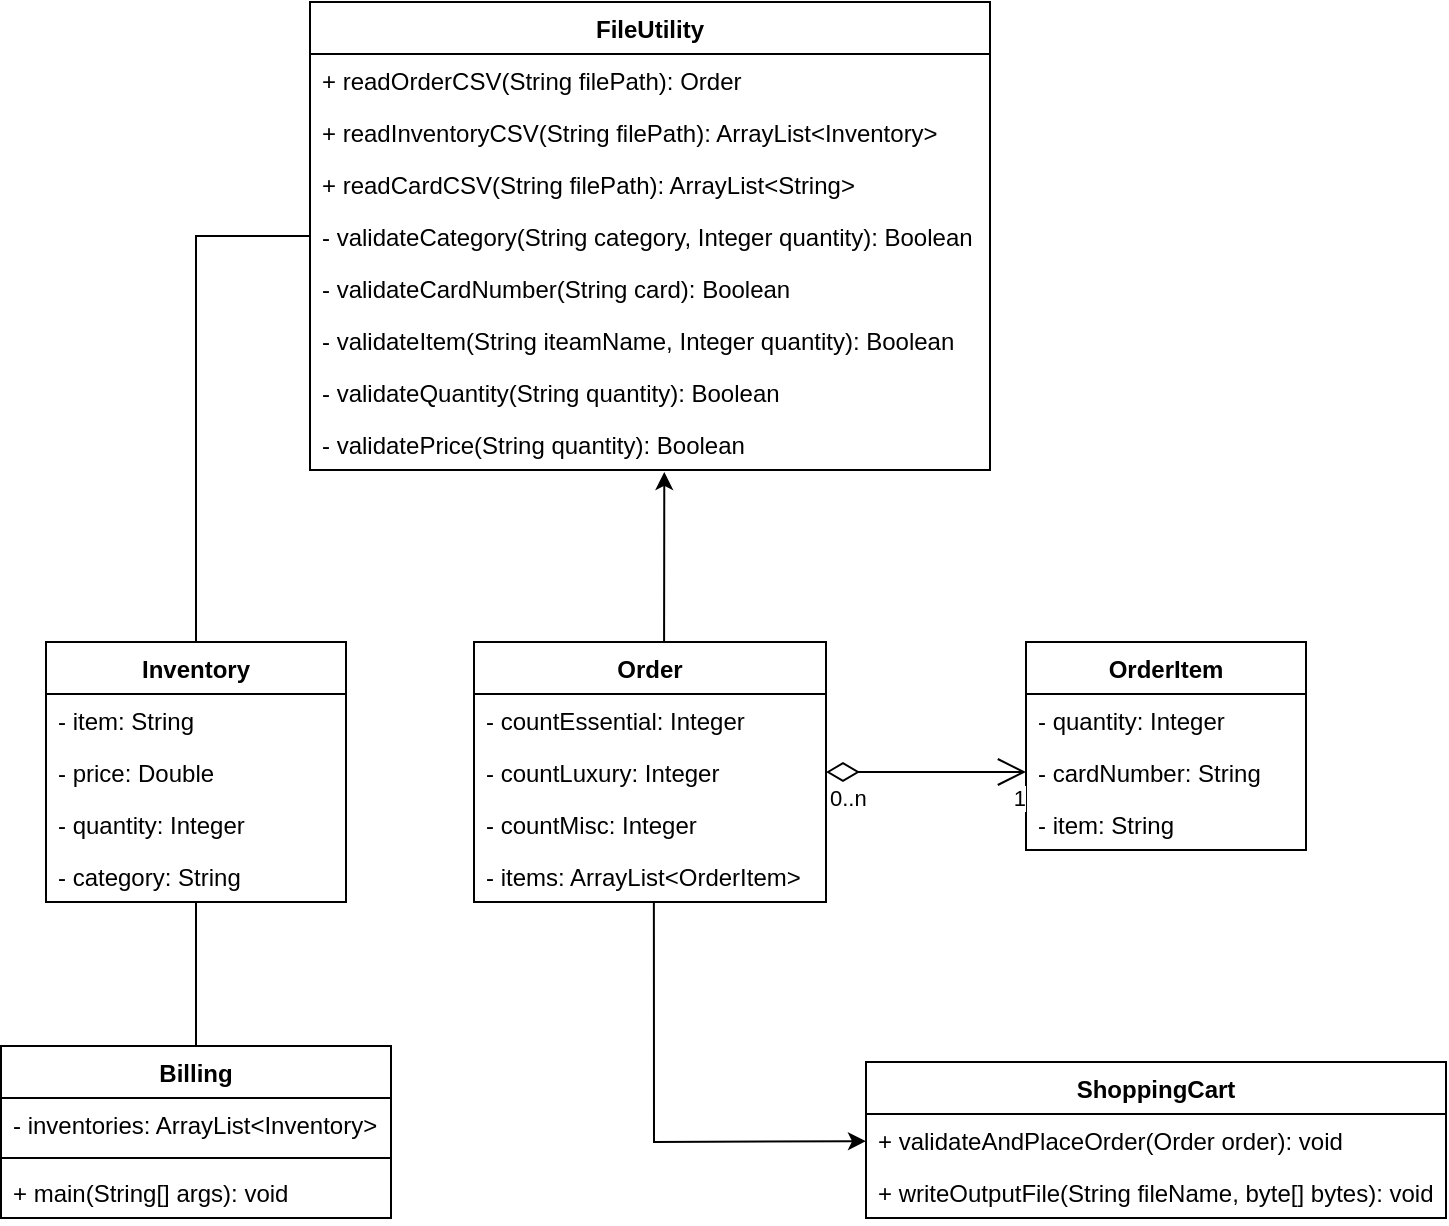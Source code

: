 <mxfile version="17.4.0" type="device"><diagram id="C5RBs43oDa-KdzZeNtuy" name="Page-1"><mxGraphModel dx="1183" dy="1809" grid="1" gridSize="10" guides="1" tooltips="1" connect="1" arrows="1" fold="1" page="1" pageScale="1" pageWidth="827" pageHeight="1169" math="0" shadow="0"><root><mxCell id="WIyWlLk6GJQsqaUBKTNV-0"/><mxCell id="WIyWlLk6GJQsqaUBKTNV-1" parent="WIyWlLk6GJQsqaUBKTNV-0"/><mxCell id="XQGxl6gi4XOAoEwXHrOH-58" style="edgeStyle=orthogonalEdgeStyle;rounded=0;orthogonalLoop=1;jettySize=auto;html=1;endArrow=none;endFill=0;" edge="1" parent="WIyWlLk6GJQsqaUBKTNV-1" source="XQGxl6gi4XOAoEwXHrOH-0" target="XQGxl6gi4XOAoEwXHrOH-44"><mxGeometry relative="1" as="geometry"/></mxCell><object label="Inventory" f="" id="XQGxl6gi4XOAoEwXHrOH-0"><mxCell style="swimlane;fontStyle=1;childLayout=stackLayout;horizontal=1;startSize=26;fillColor=none;horizontalStack=0;resizeParent=1;resizeParentMax=0;resizeLast=0;collapsible=1;marginBottom=0;" vertex="1" parent="WIyWlLk6GJQsqaUBKTNV-1"><mxGeometry x="80" y="280" width="150" height="130" as="geometry"/></mxCell></object><mxCell id="XQGxl6gi4XOAoEwXHrOH-1" value="- item: String" style="text;strokeColor=none;fillColor=none;align=left;verticalAlign=top;spacingLeft=4;spacingRight=4;overflow=hidden;rotatable=0;points=[[0,0.5],[1,0.5]];portConstraint=eastwest;" vertex="1" parent="XQGxl6gi4XOAoEwXHrOH-0"><mxGeometry y="26" width="150" height="26" as="geometry"/></mxCell><mxCell id="XQGxl6gi4XOAoEwXHrOH-2" value="- price: Double" style="text;strokeColor=none;fillColor=none;align=left;verticalAlign=top;spacingLeft=4;spacingRight=4;overflow=hidden;rotatable=0;points=[[0,0.5],[1,0.5]];portConstraint=eastwest;" vertex="1" parent="XQGxl6gi4XOAoEwXHrOH-0"><mxGeometry y="52" width="150" height="26" as="geometry"/></mxCell><mxCell id="XQGxl6gi4XOAoEwXHrOH-3" value="- quantity: Integer" style="text;strokeColor=none;fillColor=none;align=left;verticalAlign=top;spacingLeft=4;spacingRight=4;overflow=hidden;rotatable=0;points=[[0,0.5],[1,0.5]];portConstraint=eastwest;" vertex="1" parent="XQGxl6gi4XOAoEwXHrOH-0"><mxGeometry y="78" width="150" height="26" as="geometry"/></mxCell><mxCell id="XQGxl6gi4XOAoEwXHrOH-5" value="- category: String" style="text;strokeColor=none;fillColor=none;align=left;verticalAlign=top;spacingLeft=4;spacingRight=4;overflow=hidden;rotatable=0;points=[[0,0.5],[1,0.5]];portConstraint=eastwest;" vertex="1" parent="XQGxl6gi4XOAoEwXHrOH-0"><mxGeometry y="104" width="150" height="26" as="geometry"/></mxCell><mxCell id="XQGxl6gi4XOAoEwXHrOH-6" value="ShoppingCart" style="swimlane;fontStyle=1;align=center;verticalAlign=top;childLayout=stackLayout;horizontal=1;startSize=26;horizontalStack=0;resizeParent=1;resizeParentMax=0;resizeLast=0;collapsible=1;marginBottom=0;" vertex="1" parent="WIyWlLk6GJQsqaUBKTNV-1"><mxGeometry x="490" y="490" width="290" height="78" as="geometry"/></mxCell><mxCell id="XQGxl6gi4XOAoEwXHrOH-9" value="+ validateAndPlaceOrder(Order order): void" style="text;strokeColor=none;fillColor=none;align=left;verticalAlign=top;spacingLeft=4;spacingRight=4;overflow=hidden;rotatable=0;points=[[0,0.5],[1,0.5]];portConstraint=eastwest;" vertex="1" parent="XQGxl6gi4XOAoEwXHrOH-6"><mxGeometry y="26" width="290" height="26" as="geometry"/></mxCell><mxCell id="XQGxl6gi4XOAoEwXHrOH-10" value="+ writeOutputFile(String fileName, byte[] bytes): void" style="text;strokeColor=none;fillColor=none;align=left;verticalAlign=top;spacingLeft=4;spacingRight=4;overflow=hidden;rotatable=0;points=[[0,0.5],[1,0.5]];portConstraint=eastwest;" vertex="1" parent="XQGxl6gi4XOAoEwXHrOH-6"><mxGeometry y="52" width="290" height="26" as="geometry"/></mxCell><mxCell id="XQGxl6gi4XOAoEwXHrOH-11" value="Order" style="swimlane;fontStyle=1;align=center;verticalAlign=top;childLayout=stackLayout;horizontal=1;startSize=26;horizontalStack=0;resizeParent=1;resizeParentMax=0;resizeLast=0;collapsible=1;marginBottom=0;" vertex="1" parent="WIyWlLk6GJQsqaUBKTNV-1"><mxGeometry x="294" y="280" width="176" height="130" as="geometry"/></mxCell><mxCell id="XQGxl6gi4XOAoEwXHrOH-17" value="- countEssential: Integer" style="text;strokeColor=none;fillColor=none;align=left;verticalAlign=top;spacingLeft=4;spacingRight=4;overflow=hidden;rotatable=0;points=[[0,0.5],[1,0.5]];portConstraint=eastwest;" vertex="1" parent="XQGxl6gi4XOAoEwXHrOH-11"><mxGeometry y="26" width="176" height="26" as="geometry"/></mxCell><mxCell id="XQGxl6gi4XOAoEwXHrOH-18" value="- countLuxury: Integer" style="text;strokeColor=none;fillColor=none;align=left;verticalAlign=top;spacingLeft=4;spacingRight=4;overflow=hidden;rotatable=0;points=[[0,0.5],[1,0.5]];portConstraint=eastwest;" vertex="1" parent="XQGxl6gi4XOAoEwXHrOH-11"><mxGeometry y="52" width="176" height="26" as="geometry"/></mxCell><mxCell id="XQGxl6gi4XOAoEwXHrOH-19" value="- countMisc: Integer" style="text;strokeColor=none;fillColor=none;align=left;verticalAlign=top;spacingLeft=4;spacingRight=4;overflow=hidden;rotatable=0;points=[[0,0.5],[1,0.5]];portConstraint=eastwest;" vertex="1" parent="XQGxl6gi4XOAoEwXHrOH-11"><mxGeometry y="78" width="176" height="26" as="geometry"/></mxCell><mxCell id="XQGxl6gi4XOAoEwXHrOH-20" value="- items: ArrayList&lt;OrderItem&gt;" style="text;strokeColor=none;fillColor=none;align=left;verticalAlign=top;spacingLeft=4;spacingRight=4;overflow=hidden;rotatable=0;points=[[0,0.5],[1,0.5]];portConstraint=eastwest;" vertex="1" parent="XQGxl6gi4XOAoEwXHrOH-11"><mxGeometry y="104" width="176" height="26" as="geometry"/></mxCell><mxCell id="XQGxl6gi4XOAoEwXHrOH-21" value="OrderItem" style="swimlane;fontStyle=1;childLayout=stackLayout;horizontal=1;startSize=26;fillColor=none;horizontalStack=0;resizeParent=1;resizeParentMax=0;resizeLast=0;collapsible=1;marginBottom=0;" vertex="1" parent="WIyWlLk6GJQsqaUBKTNV-1"><mxGeometry x="570" y="280" width="140" height="104" as="geometry"/></mxCell><mxCell id="XQGxl6gi4XOAoEwXHrOH-22" value="- quantity: Integer" style="text;strokeColor=none;fillColor=none;align=left;verticalAlign=top;spacingLeft=4;spacingRight=4;overflow=hidden;rotatable=0;points=[[0,0.5],[1,0.5]];portConstraint=eastwest;" vertex="1" parent="XQGxl6gi4XOAoEwXHrOH-21"><mxGeometry y="26" width="140" height="26" as="geometry"/></mxCell><mxCell id="XQGxl6gi4XOAoEwXHrOH-23" value="- cardNumber: String" style="text;strokeColor=none;fillColor=none;align=left;verticalAlign=top;spacingLeft=4;spacingRight=4;overflow=hidden;rotatable=0;points=[[0,0.5],[1,0.5]];portConstraint=eastwest;" vertex="1" parent="XQGxl6gi4XOAoEwXHrOH-21"><mxGeometry y="52" width="140" height="26" as="geometry"/></mxCell><mxCell id="XQGxl6gi4XOAoEwXHrOH-24" value="- item: String" style="text;strokeColor=none;fillColor=none;align=left;verticalAlign=top;spacingLeft=4;spacingRight=4;overflow=hidden;rotatable=0;points=[[0,0.5],[1,0.5]];portConstraint=eastwest;" vertex="1" parent="XQGxl6gi4XOAoEwXHrOH-21"><mxGeometry y="78" width="140" height="26" as="geometry"/></mxCell><mxCell id="XQGxl6gi4XOAoEwXHrOH-25" value="FileUtility" style="swimlane;fontStyle=1;align=center;verticalAlign=top;childLayout=stackLayout;horizontal=1;startSize=26;horizontalStack=0;resizeParent=1;resizeParentMax=0;resizeLast=0;collapsible=1;marginBottom=0;" vertex="1" parent="WIyWlLk6GJQsqaUBKTNV-1"><mxGeometry x="212" y="-40" width="340" height="234" as="geometry"/></mxCell><mxCell id="XQGxl6gi4XOAoEwXHrOH-28" value="+ readOrderCSV(String filePath): Order" style="text;strokeColor=none;fillColor=none;align=left;verticalAlign=top;spacingLeft=4;spacingRight=4;overflow=hidden;rotatable=0;points=[[0,0.5],[1,0.5]];portConstraint=eastwest;" vertex="1" parent="XQGxl6gi4XOAoEwXHrOH-25"><mxGeometry y="26" width="340" height="26" as="geometry"/></mxCell><mxCell id="XQGxl6gi4XOAoEwXHrOH-29" value="+ readInventoryCSV(String filePath): ArrayList&lt;Inventory&gt;" style="text;strokeColor=none;fillColor=none;align=left;verticalAlign=top;spacingLeft=4;spacingRight=4;overflow=hidden;rotatable=0;points=[[0,0.5],[1,0.5]];portConstraint=eastwest;" vertex="1" parent="XQGxl6gi4XOAoEwXHrOH-25"><mxGeometry y="52" width="340" height="26" as="geometry"/></mxCell><mxCell id="XQGxl6gi4XOAoEwXHrOH-30" value="+ readCardCSV(String filePath): ArrayList&lt;String&gt;" style="text;strokeColor=none;fillColor=none;align=left;verticalAlign=top;spacingLeft=4;spacingRight=4;overflow=hidden;rotatable=0;points=[[0,0.5],[1,0.5]];portConstraint=eastwest;" vertex="1" parent="XQGxl6gi4XOAoEwXHrOH-25"><mxGeometry y="78" width="340" height="26" as="geometry"/></mxCell><mxCell id="XQGxl6gi4XOAoEwXHrOH-31" value="- validateCategory(String category, Integer quantity): Boolean" style="text;strokeColor=none;fillColor=none;align=left;verticalAlign=top;spacingLeft=4;spacingRight=4;overflow=hidden;rotatable=0;points=[[0,0.5],[1,0.5]];portConstraint=eastwest;" vertex="1" parent="XQGxl6gi4XOAoEwXHrOH-25"><mxGeometry y="104" width="340" height="26" as="geometry"/></mxCell><mxCell id="XQGxl6gi4XOAoEwXHrOH-32" value="- validateCardNumber(String card): Boolean" style="text;strokeColor=none;fillColor=none;align=left;verticalAlign=top;spacingLeft=4;spacingRight=4;overflow=hidden;rotatable=0;points=[[0,0.5],[1,0.5]];portConstraint=eastwest;" vertex="1" parent="XQGxl6gi4XOAoEwXHrOH-25"><mxGeometry y="130" width="340" height="26" as="geometry"/></mxCell><mxCell id="XQGxl6gi4XOAoEwXHrOH-33" value="- validateItem(String iteamName, Integer quantity): Boolean" style="text;strokeColor=none;fillColor=none;align=left;verticalAlign=top;spacingLeft=4;spacingRight=4;overflow=hidden;rotatable=0;points=[[0,0.5],[1,0.5]];portConstraint=eastwest;" vertex="1" parent="XQGxl6gi4XOAoEwXHrOH-25"><mxGeometry y="156" width="340" height="26" as="geometry"/></mxCell><mxCell id="XQGxl6gi4XOAoEwXHrOH-34" value="- validateQuantity(String quantity): Boolean" style="text;strokeColor=none;fillColor=none;align=left;verticalAlign=top;spacingLeft=4;spacingRight=4;overflow=hidden;rotatable=0;points=[[0,0.5],[1,0.5]];portConstraint=eastwest;" vertex="1" parent="XQGxl6gi4XOAoEwXHrOH-25"><mxGeometry y="182" width="340" height="26" as="geometry"/></mxCell><mxCell id="XQGxl6gi4XOAoEwXHrOH-43" value="- validatePrice(String quantity): Boolean" style="text;strokeColor=none;fillColor=none;align=left;verticalAlign=top;spacingLeft=4;spacingRight=4;overflow=hidden;rotatable=0;points=[[0,0.5],[1,0.5]];portConstraint=eastwest;" vertex="1" parent="XQGxl6gi4XOAoEwXHrOH-25"><mxGeometry y="208" width="340" height="26" as="geometry"/></mxCell><mxCell id="XQGxl6gi4XOAoEwXHrOH-44" value="Billing" style="swimlane;fontStyle=1;align=center;verticalAlign=top;childLayout=stackLayout;horizontal=1;startSize=26;horizontalStack=0;resizeParent=1;resizeParentMax=0;resizeLast=0;collapsible=1;marginBottom=0;" vertex="1" parent="WIyWlLk6GJQsqaUBKTNV-1"><mxGeometry x="57.5" y="482" width="195" height="86" as="geometry"/></mxCell><mxCell id="XQGxl6gi4XOAoEwXHrOH-45" value="- inventories: ArrayList&lt;Inventory&gt;" style="text;strokeColor=none;fillColor=none;align=left;verticalAlign=top;spacingLeft=4;spacingRight=4;overflow=hidden;rotatable=0;points=[[0,0.5],[1,0.5]];portConstraint=eastwest;" vertex="1" parent="XQGxl6gi4XOAoEwXHrOH-44"><mxGeometry y="26" width="195" height="26" as="geometry"/></mxCell><mxCell id="XQGxl6gi4XOAoEwXHrOH-46" value="" style="line;strokeWidth=1;fillColor=none;align=left;verticalAlign=middle;spacingTop=-1;spacingLeft=3;spacingRight=3;rotatable=0;labelPosition=right;points=[];portConstraint=eastwest;" vertex="1" parent="XQGxl6gi4XOAoEwXHrOH-44"><mxGeometry y="52" width="195" height="8" as="geometry"/></mxCell><mxCell id="XQGxl6gi4XOAoEwXHrOH-47" value="+ main(String[] args): void" style="text;strokeColor=none;fillColor=none;align=left;verticalAlign=top;spacingLeft=4;spacingRight=4;overflow=hidden;rotatable=0;points=[[0,0.5],[1,0.5]];portConstraint=eastwest;" vertex="1" parent="XQGxl6gi4XOAoEwXHrOH-44"><mxGeometry y="60" width="195" height="26" as="geometry"/></mxCell><mxCell id="XQGxl6gi4XOAoEwXHrOH-48" value="" style="endArrow=classic;html=1;rounded=0;exitX=0.511;exitY=1;exitDx=0;exitDy=0;exitPerimeter=0;" edge="1" parent="WIyWlLk6GJQsqaUBKTNV-1" source="XQGxl6gi4XOAoEwXHrOH-20" target="XQGxl6gi4XOAoEwXHrOH-6"><mxGeometry width="50" height="50" relative="1" as="geometry"><mxPoint x="390" y="370" as="sourcePoint"/><mxPoint x="440" y="320" as="targetPoint"/><Array as="points"><mxPoint x="384" y="530"/></Array></mxGeometry></mxCell><mxCell id="XQGxl6gi4XOAoEwXHrOH-49" value="" style="endArrow=open;html=1;endSize=12;startArrow=diamondThin;startSize=14;startFill=0;edgeStyle=orthogonalEdgeStyle;rounded=0;exitX=1;exitY=0.5;exitDx=0;exitDy=0;entryX=0;entryY=0.5;entryDx=0;entryDy=0;" edge="1" parent="WIyWlLk6GJQsqaUBKTNV-1" source="XQGxl6gi4XOAoEwXHrOH-18" target="XQGxl6gi4XOAoEwXHrOH-23"><mxGeometry relative="1" as="geometry"><mxPoint x="300" y="358" as="sourcePoint"/><mxPoint x="460" y="360" as="targetPoint"/></mxGeometry></mxCell><mxCell id="XQGxl6gi4XOAoEwXHrOH-50" value="0..n" style="edgeLabel;resizable=0;html=1;align=left;verticalAlign=top;" connectable="0" vertex="1" parent="XQGxl6gi4XOAoEwXHrOH-49"><mxGeometry x="-1" relative="1" as="geometry"/></mxCell><mxCell id="XQGxl6gi4XOAoEwXHrOH-51" value="1" style="edgeLabel;resizable=0;html=1;align=right;verticalAlign=top;" connectable="0" vertex="1" parent="XQGxl6gi4XOAoEwXHrOH-49"><mxGeometry x="1" relative="1" as="geometry"/></mxCell><mxCell id="XQGxl6gi4XOAoEwXHrOH-59" style="edgeStyle=orthogonalEdgeStyle;rounded=0;orthogonalLoop=1;jettySize=auto;html=1;endArrow=none;endFill=0;entryX=0.5;entryY=0;entryDx=0;entryDy=0;exitX=0;exitY=0.5;exitDx=0;exitDy=0;" edge="1" parent="WIyWlLk6GJQsqaUBKTNV-1" source="XQGxl6gi4XOAoEwXHrOH-31" target="XQGxl6gi4XOAoEwXHrOH-0"><mxGeometry relative="1" as="geometry"><mxPoint x="150" y="130" as="sourcePoint"/><mxPoint x="150" y="228" as="targetPoint"/></mxGeometry></mxCell><mxCell id="XQGxl6gi4XOAoEwXHrOH-60" style="edgeStyle=orthogonalEdgeStyle;rounded=0;orthogonalLoop=1;jettySize=auto;html=1;endArrow=none;endFill=0;exitX=0.521;exitY=1.038;exitDx=0;exitDy=0;exitPerimeter=0;entryX=0.54;entryY=0;entryDx=0;entryDy=0;entryPerimeter=0;startArrow=classic;startFill=1;" edge="1" parent="WIyWlLk6GJQsqaUBKTNV-1" source="XQGxl6gi4XOAoEwXHrOH-43" target="XQGxl6gi4XOAoEwXHrOH-11"><mxGeometry relative="1" as="geometry"><mxPoint x="175" y="404" as="sourcePoint"/><mxPoint x="175" y="502" as="targetPoint"/></mxGeometry></mxCell></root></mxGraphModel></diagram></mxfile>